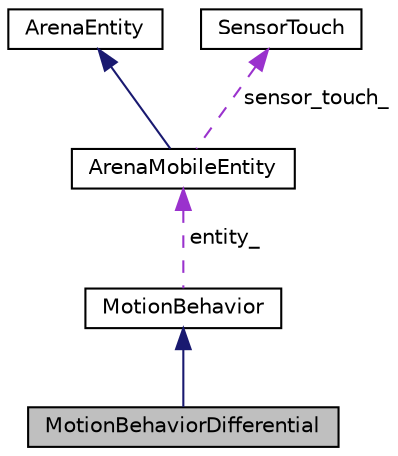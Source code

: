 digraph "MotionBehaviorDifferential"
{
  edge [fontname="Helvetica",fontsize="10",labelfontname="Helvetica",labelfontsize="10"];
  node [fontname="Helvetica",fontsize="10",shape=record];
  Node1 [label="MotionBehaviorDifferential",height=0.2,width=0.4,color="black", fillcolor="grey75", style="filled", fontcolor="black"];
  Node2 -> Node1 [dir="back",color="midnightblue",fontsize="10",style="solid"];
  Node2 [label="MotionBehavior",height=0.2,width=0.4,color="black", fillcolor="white", style="filled",URL="$classMotionBehavior.html",tooltip="Class managing an ArenaMobileEntity&#39;s position. "];
  Node3 -> Node2 [dir="back",color="darkorchid3",fontsize="10",style="dashed",label=" entity_" ];
  Node3 [label="ArenaMobileEntity",height=0.2,width=0.4,color="black", fillcolor="white", style="filled",URL="$classArenaMobileEntity.html",tooltip="A mobile entity in the Arena, capable of updating its own position and/or velocity when asked by the ..."];
  Node4 -> Node3 [dir="back",color="midnightblue",fontsize="10",style="solid"];
  Node4 [label="ArenaEntity",height=0.2,width=0.4,color="black", fillcolor="white", style="filled",URL="$classArenaEntity.html",tooltip="A Food class from which all Arena entities inherit. "];
  Node5 -> Node3 [dir="back",color="darkorchid3",fontsize="10",style="dashed",label=" sensor_touch_" ];
  Node5 [label="SensorTouch",height=0.2,width=0.4,color="black", fillcolor="white", style="filled",URL="$classSensorTouch.html",tooltip="Class representing a touch sensor. "];
}
